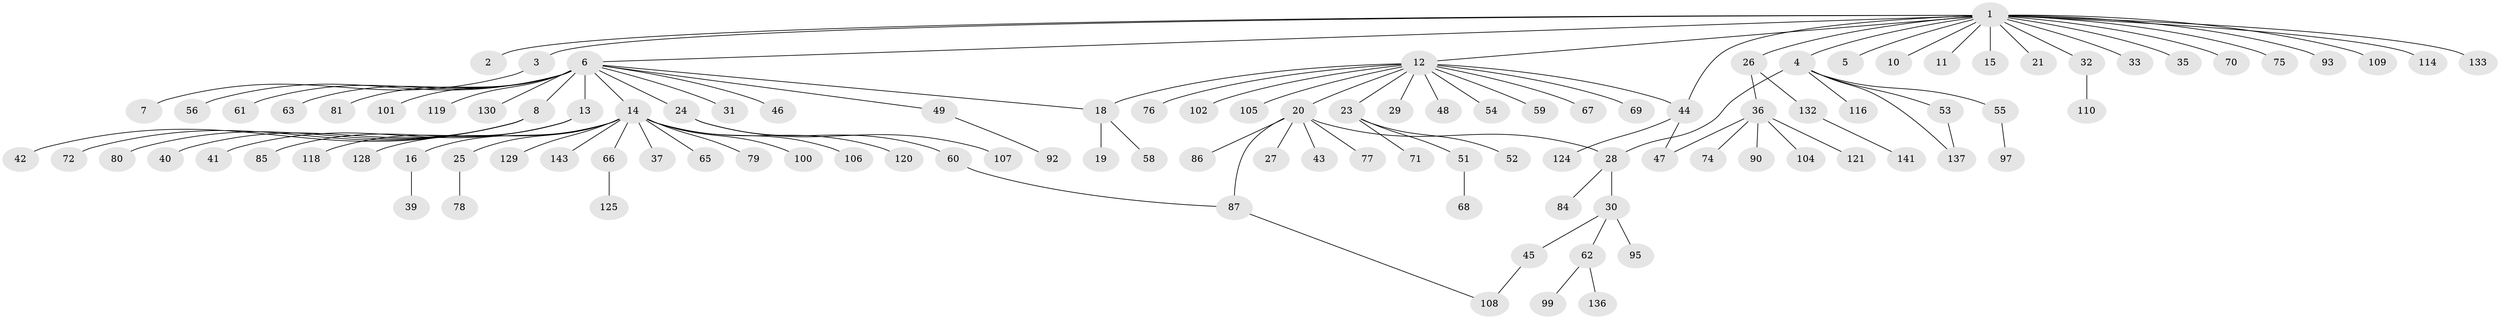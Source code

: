 // Generated by graph-tools (version 1.1) at 2025/23/03/03/25 07:23:52]
// undirected, 109 vertices, 115 edges
graph export_dot {
graph [start="1"]
  node [color=gray90,style=filled];
  1 [super="+57"];
  2;
  3;
  4 [super="+9"];
  5;
  6 [super="+117"];
  7;
  8 [super="+123"];
  10;
  11;
  12 [super="+91"];
  13 [super="+22"];
  14 [super="+17"];
  15;
  16 [super="+34"];
  18 [super="+38"];
  19 [super="+82"];
  20 [super="+64"];
  21 [super="+89"];
  23 [super="+83"];
  24 [super="+140"];
  25;
  26;
  27;
  28 [super="+144"];
  29 [super="+96"];
  30 [super="+131"];
  31;
  32;
  33;
  35;
  36 [super="+135"];
  37;
  39;
  40;
  41;
  42;
  43;
  44 [super="+111"];
  45 [super="+50"];
  46;
  47 [super="+73"];
  48;
  49 [super="+142"];
  51;
  52;
  53;
  54;
  55 [super="+122"];
  56 [super="+134"];
  58;
  59 [super="+115"];
  60 [super="+138"];
  61;
  62 [super="+98"];
  63;
  65;
  66 [super="+103"];
  67;
  68;
  69;
  70;
  71 [super="+88"];
  72;
  74;
  75;
  76 [super="+113"];
  77;
  78;
  79;
  80;
  81;
  84;
  85;
  86 [super="+94"];
  87;
  90;
  92 [super="+112"];
  93;
  95;
  97;
  99 [super="+126"];
  100 [super="+127"];
  101;
  102;
  104;
  105;
  106;
  107;
  108;
  109;
  110;
  114;
  116;
  118;
  119;
  120;
  121;
  124;
  125;
  128;
  129;
  130;
  132 [super="+139"];
  133;
  136;
  137;
  141;
  143;
  1 -- 2;
  1 -- 3;
  1 -- 4;
  1 -- 5;
  1 -- 6;
  1 -- 10;
  1 -- 11;
  1 -- 12;
  1 -- 15;
  1 -- 21;
  1 -- 26;
  1 -- 32;
  1 -- 33;
  1 -- 35;
  1 -- 44;
  1 -- 70;
  1 -- 75;
  1 -- 93;
  1 -- 109;
  1 -- 114;
  1 -- 133;
  3 -- 7;
  4 -- 28;
  4 -- 137;
  4 -- 116;
  4 -- 53;
  4 -- 55;
  6 -- 8;
  6 -- 13;
  6 -- 14;
  6 -- 18;
  6 -- 24;
  6 -- 31;
  6 -- 46;
  6 -- 49;
  6 -- 56;
  6 -- 61;
  6 -- 63;
  6 -- 81;
  6 -- 101;
  6 -- 119;
  6 -- 130;
  8 -- 40;
  8 -- 42;
  8 -- 72;
  8 -- 80;
  12 -- 18;
  12 -- 20;
  12 -- 23;
  12 -- 29;
  12 -- 48;
  12 -- 54;
  12 -- 59;
  12 -- 67;
  12 -- 69;
  12 -- 76;
  12 -- 102;
  12 -- 105;
  12 -- 44;
  13 -- 41;
  13 -- 85;
  13 -- 118;
  14 -- 16;
  14 -- 25;
  14 -- 37;
  14 -- 100;
  14 -- 106;
  14 -- 128;
  14 -- 129;
  14 -- 143;
  14 -- 65;
  14 -- 66;
  14 -- 120;
  14 -- 79;
  16 -- 39;
  18 -- 19;
  18 -- 58;
  20 -- 27;
  20 -- 28;
  20 -- 43;
  20 -- 77;
  20 -- 86;
  20 -- 87;
  23 -- 51;
  23 -- 52;
  23 -- 71;
  24 -- 60;
  24 -- 107;
  25 -- 78;
  26 -- 36;
  26 -- 132;
  28 -- 30;
  28 -- 84;
  30 -- 45;
  30 -- 62;
  30 -- 95;
  32 -- 110;
  36 -- 74;
  36 -- 90;
  36 -- 104;
  36 -- 121;
  36 -- 47;
  44 -- 47;
  44 -- 124;
  45 -- 108;
  49 -- 92;
  51 -- 68;
  53 -- 137;
  55 -- 97;
  60 -- 87;
  62 -- 136;
  62 -- 99;
  66 -- 125;
  87 -- 108;
  132 -- 141;
}
